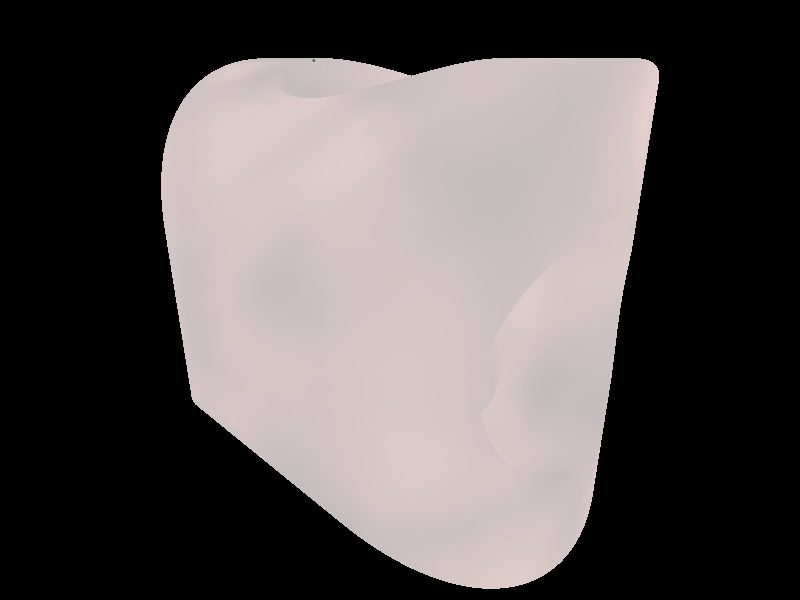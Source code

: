 // This work is licensed under the Creative Commons Attribution 3.0 Unported License.
// To view a copy of this license, visit http://creativecommons.org/licenses/by/3.0/
// or send a letter to Creative Commons, 444 Castro Street, Suite 900, Mountain View,
// California, 94041, USA.

// Persistence Of Vision raytracer version 3.5 sample file.
// Intersection of two cylinders,  with holes cut from each one, in pink
// marblized stone.
// File by Dan Farmer.
// Demonstrates CSG intersection,  layered stone texture.
// POV-Ray 2.0 Time: about 3 hours @640x480+a0.2 on 486/33
//
// -w320 -h240
// -w800 -h600 +a0.3
#version  3.7; 
global_settings { assumed_gamma 1.5 }

#include "colors.inc"           // Standard colors library
#include "shapes.inc"           // Commonly used object shapes
#include "textures.inc"         // LOTS of neat textures.  

camera {
   location <0.0, 10, -26>
   angle 69
   right     x*image_width/image_height
   look_at   <0,-0.8, 0>
}

// Light source
light_source { <-10, 20, -25> color White }
light_source { <0, 0, 0> color White }

#declare Color1A = color DustyRose;
#declare Color1B = color DarkSlateGray;

intersection {
   object { Cylinder_X }
   object { Cylinder_Y }
   object { Cylinder_X inverse scale <1, 0.5, 0.5> }  // small hole
   object { Cylinder_Y inverse scale <0.5, 1, 0.5> }  // ditto

   // A great looking pinkish marble.  Except that it doesn't use marble
   // or agate... it's all done with bozo and granite!

   // Underlying surface is very subtly mottled with bozo in pinks and
   // grays.

   texture {
      finish {ambient 0.25 }
      pigment {
         bozo
         turbulence 0.25
         color_map {
            [0.0 1.0 color red 0.9 green 0.75 blue 0.75
                     color red 0.6 green 0.6 blue 0.6 ]
         }
         scale 0.4
      }
   }

   // Second layer texture has some filter values, yet a fair amount of color
   // Viening is kept quite thin.
   texture {
      finish {
         Glossy
         phong 0.25
         phong_size 75
         brilliance 4
      }
      pigment {
         granite
         color_map {
            [0.0 0.9  color Color1A filter 1 color Color1A filter 0.5 ]
            [0.9 1.0  color Color1B color Color1B ]
         }
         scale 2
      }
   }

   scale 10
   rotate y*45
}
